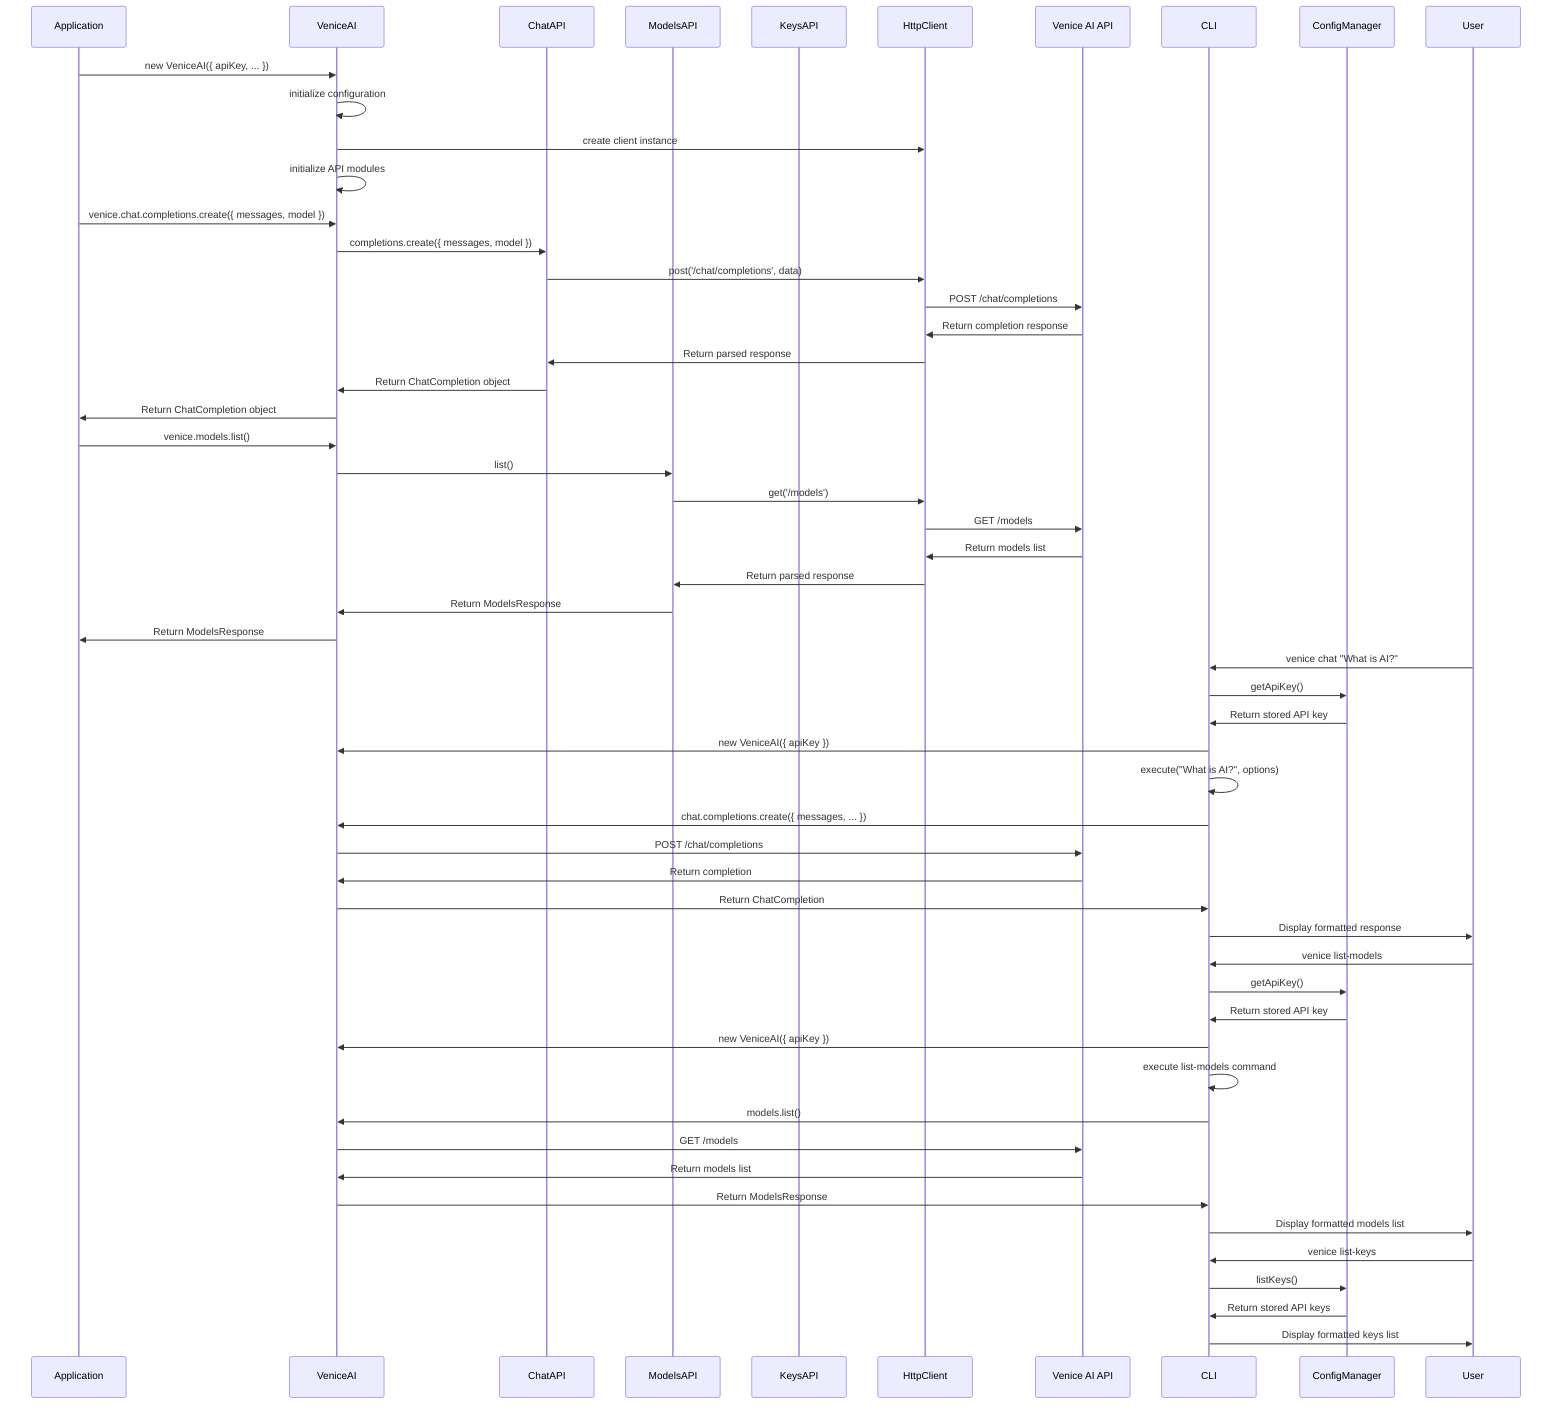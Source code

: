 sequenceDiagram
    participant App as Application
    participant VeniceAI as VeniceAI
    participant ChatAPI as ChatAPI
    participant ModelsAPI as ModelsAPI
    participant KeysAPI as KeysAPI
    participant HttpClient as HttpClient
    participant API as Venice AI API
    participant CLI as CLI
    participant ConfigMgr as ConfigManager
    participant User as User
    
    %% SDK Initialization
    App->>VeniceAI: new VeniceAI({ apiKey, ... })
    VeniceAI->>VeniceAI: initialize configuration
    VeniceAI->>HttpClient: create client instance
    VeniceAI->>VeniceAI: initialize API modules
    
    %% Chat Completion
    App->>VeniceAI: venice.chat.completions.create({ messages, model })
    VeniceAI->>ChatAPI: completions.create({ messages, model })
    ChatAPI->>HttpClient: post('/chat/completions', data)
    HttpClient->>API: POST /chat/completions
    API->>HttpClient: Return completion response
    HttpClient->>ChatAPI: Return parsed response
    ChatAPI->>VeniceAI: Return ChatCompletion object
    VeniceAI->>App: Return ChatCompletion object
    
    %% List Models
    App->>VeniceAI: venice.models.list()
    VeniceAI->>ModelsAPI: list()
    ModelsAPI->>HttpClient: get('/models')
    HttpClient->>API: GET /models
    API->>HttpClient: Return models list
    HttpClient->>ModelsAPI: Return parsed response
    ModelsAPI->>VeniceAI: Return ModelsResponse
    VeniceAI->>App: Return ModelsResponse
    
    %% CLI Chat Command
    User->>CLI: venice chat "What is AI?"
    CLI->>ConfigMgr: getApiKey()
    ConfigMgr->>CLI: Return stored API key
    CLI->>VeniceAI: new VeniceAI({ apiKey })
    CLI->>CLI: execute("What is AI?", options)
    CLI->>VeniceAI: chat.completions.create({ messages, ... })
    VeniceAI->>API: POST /chat/completions
    API->>VeniceAI: Return completion
    VeniceAI->>CLI: Return ChatCompletion
    CLI->>User: Display formatted response
    
    %% CLI List Models Command
    User->>CLI: venice list-models
    CLI->>ConfigMgr: getApiKey()
    ConfigMgr->>CLI: Return stored API key
    CLI->>VeniceAI: new VeniceAI({ apiKey })
    CLI->>CLI: execute list-models command
    CLI->>VeniceAI: models.list()
    VeniceAI->>API: GET /models
    API->>VeniceAI: Return models list
    VeniceAI->>CLI: Return ModelsResponse
    CLI->>User: Display formatted models list
    
    %% CLI List Keys Command
    User->>CLI: venice list-keys
    CLI->>ConfigMgr: listKeys()
    ConfigMgr->>CLI: Return stored API keys
    CLI->>User: Display formatted keys list